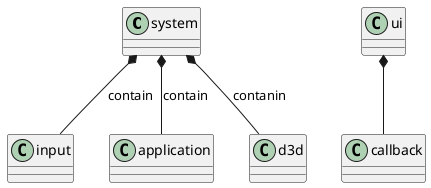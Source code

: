 @startuml
'https://plantuml.com/class-diagram

class system
class input
class application
class d3d

class ui
class callback

system *-- input : contain
system *-- application : contain
system *-- d3d : contanin

ui *-- callback

@enduml
